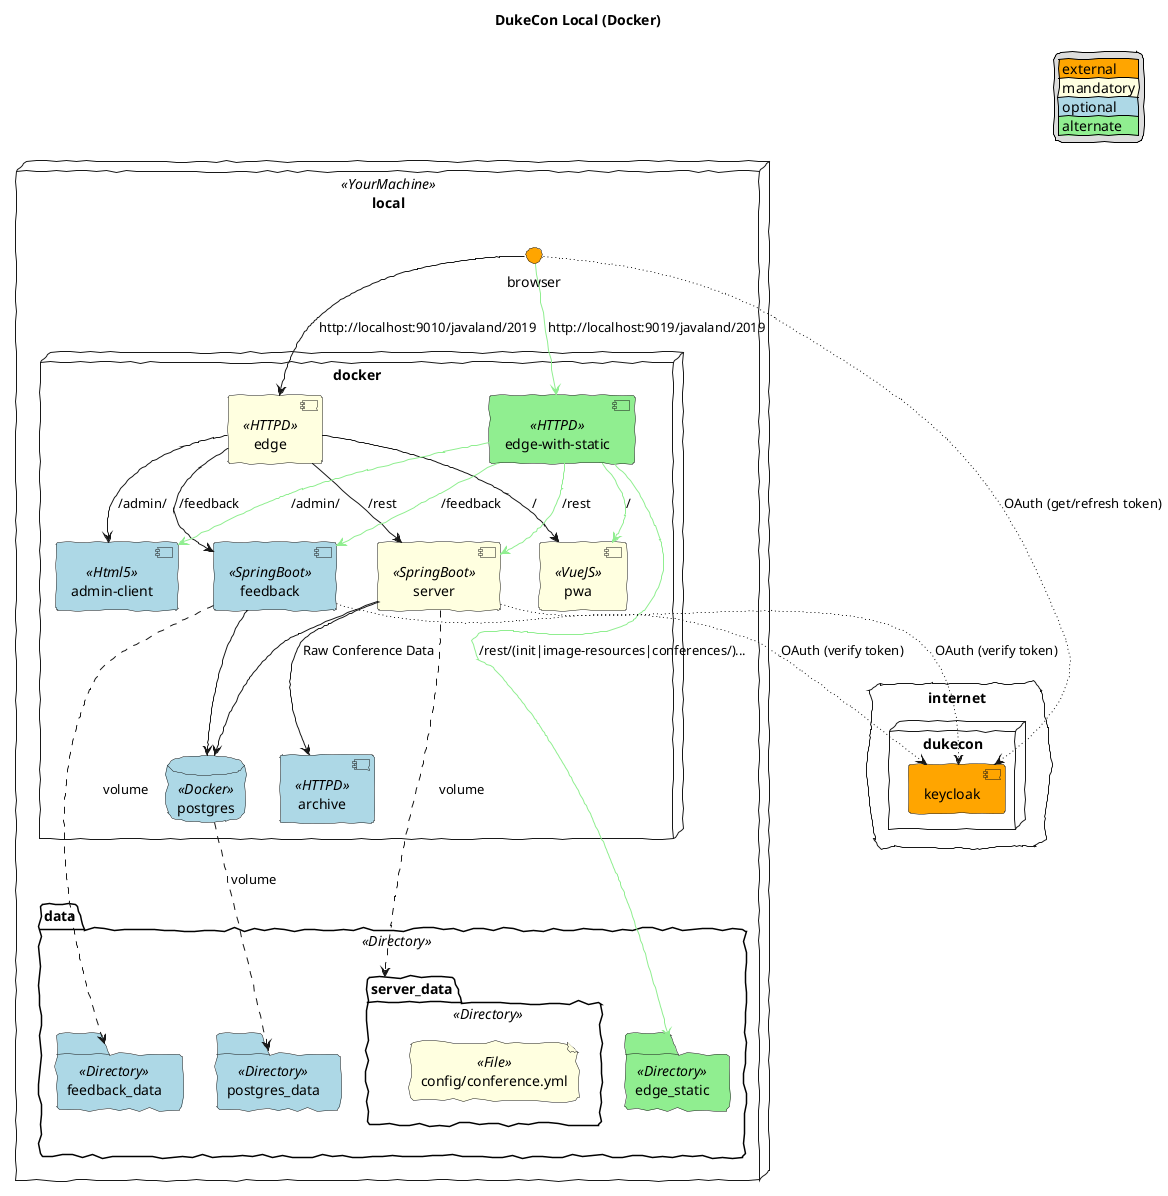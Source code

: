 @startuml
'skinparam linetype ortho
skinparam handwritten true

title DukeCon Local (Docker)

legend top right
'|= Types |
|<#orange> external |
|<#lightyellow> mandatory |
|<#lightblue> optional |
|<#lightgreen> alternate |
endlegend

node local <<YourMachine>> {
    interface browser #orange

    node docker {
        component edge <<HTTPD>> #lightyellow
        component "edge-with-static" as extended_edge <<HTTPD>> #lightgreen
        component pwa <<VueJS>> #lightyellow
        component server <<SpringBoot>> #lightyellow
        component archive <<HTTPD>> #lightblue
        component feedback <<SpringBoot>> #lightblue
        component "admin-client" <<Html5>> as admin #lightblue
        database postgres <<Docker>> #lightblue
    }

    folder data <<Directory>> {
        folder server_data <<Directory>> {
            file "config/conference.yml" <<File>> #lightyellow
        }
        folder feedback_data <<Directory>> #lightblue
        folder postgres_data <<Directory>> #lightblue
        folder edge_static <<Directory>> #lightgreen
    }

    browser --> edge : "http://localhost:9010/javaland/2019"
    edge --> pwa : "/"
    edge --> server : "/rest"
    edge --> feedback : "/feedback"
    edge --> admin : "/admin/"

    browser --> extended_edge #lightgreen : "http://localhost:9019/javaland/2019"
    extended_edge --> pwa #lightgreen : "/"
    extended_edge --> server #lightgreen : "/rest"
    extended_edge --> feedback #lightgreen : "/feedback"
    extended_edge --> admin #lightgreen : "/admin/"
    extended_edge --> edge_static #lightgreen : "/rest/(init|image-resources|conferences/)..."

    server --> archive : "Raw Conference Data"
    server --> postgres
    feedback --> postgres

    feedback .-> feedback_data : volume
    server .-> server_data : volume
    postgres .-> postgres_data : volume
}

cloud internet {
    node dukecon {
        component keycloak #orange
    }
}

browser -[dotted]-> keycloak : OAuth (get/refresh token)
server -[dotted]-> keycloak : OAuth (verify token)
feedback -[dotted]-> keycloak : OAuth (verify token)

@enduml
